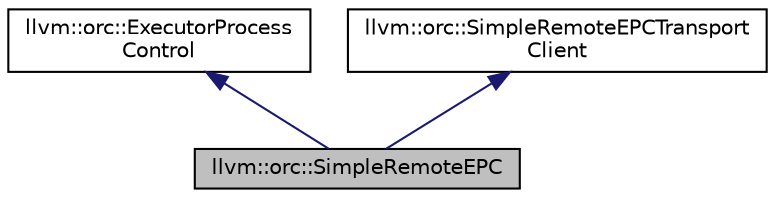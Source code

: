 digraph "llvm::orc::SimpleRemoteEPC"
{
 // LATEX_PDF_SIZE
  bgcolor="transparent";
  edge [fontname="Helvetica",fontsize="10",labelfontname="Helvetica",labelfontsize="10"];
  node [fontname="Helvetica",fontsize="10",shape=record];
  Node1 [label="llvm::orc::SimpleRemoteEPC",height=0.2,width=0.4,color="black", fillcolor="grey75", style="filled", fontcolor="black",tooltip=" "];
  Node2 -> Node1 [dir="back",color="midnightblue",fontsize="10",style="solid",fontname="Helvetica"];
  Node2 [label="llvm::orc::ExecutorProcess\lControl",height=0.2,width=0.4,color="black",URL="$classllvm_1_1orc_1_1ExecutorProcessControl.html",tooltip="ExecutorProcessControl supports interaction with a JIT target process."];
  Node3 -> Node1 [dir="back",color="midnightblue",fontsize="10",style="solid",fontname="Helvetica"];
  Node3 [label="llvm::orc::SimpleRemoteEPCTransport\lClient",height=0.2,width=0.4,color="black",URL="$classllvm_1_1orc_1_1SimpleRemoteEPCTransportClient.html",tooltip=" "];
}
